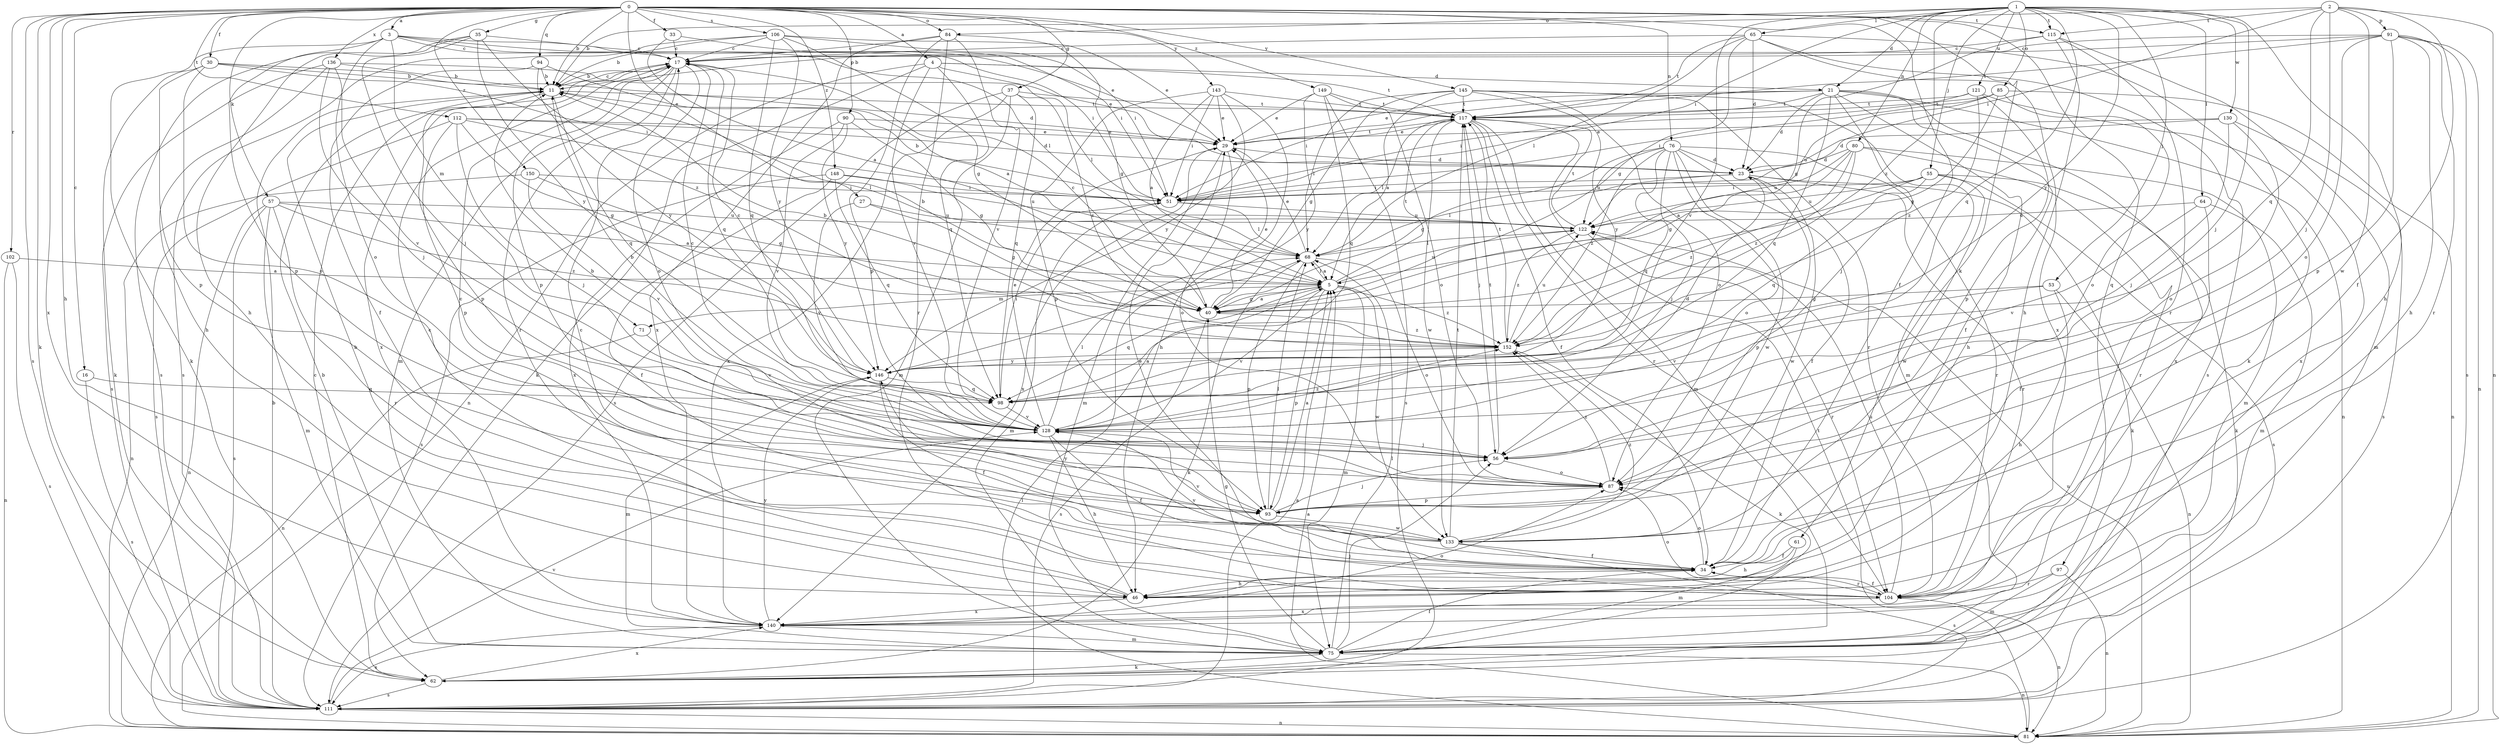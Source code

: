 strict digraph  {
0;
1;
2;
3;
4;
5;
11;
16;
17;
21;
23;
27;
29;
30;
33;
34;
35;
37;
40;
46;
51;
53;
55;
56;
57;
61;
62;
64;
65;
68;
71;
75;
76;
80;
81;
84;
85;
87;
90;
91;
93;
94;
97;
98;
102;
104;
106;
111;
112;
115;
117;
121;
122;
128;
130;
133;
136;
140;
143;
145;
146;
148;
149;
150;
152;
0 -> 3  [label=a];
0 -> 4  [label=a];
0 -> 11  [label=b];
0 -> 16  [label=c];
0 -> 27  [label=e];
0 -> 30  [label=f];
0 -> 33  [label=f];
0 -> 34  [label=f];
0 -> 35  [label=g];
0 -> 37  [label=g];
0 -> 46  [label=h];
0 -> 57  [label=k];
0 -> 61  [label=k];
0 -> 62  [label=k];
0 -> 76  [label=n];
0 -> 84  [label=o];
0 -> 90  [label=p];
0 -> 94  [label=q];
0 -> 97  [label=q];
0 -> 102  [label=r];
0 -> 106  [label=s];
0 -> 111  [label=s];
0 -> 112  [label=t];
0 -> 115  [label=t];
0 -> 136  [label=x];
0 -> 140  [label=x];
0 -> 143  [label=y];
0 -> 145  [label=y];
0 -> 148  [label=z];
0 -> 149  [label=z];
0 -> 150  [label=z];
1 -> 21  [label=d];
1 -> 46  [label=h];
1 -> 51  [label=i];
1 -> 53  [label=j];
1 -> 55  [label=j];
1 -> 56  [label=j];
1 -> 64  [label=l];
1 -> 65  [label=l];
1 -> 80  [label=n];
1 -> 84  [label=o];
1 -> 85  [label=o];
1 -> 98  [label=q];
1 -> 115  [label=t];
1 -> 121  [label=u];
1 -> 128  [label=v];
1 -> 130  [label=w];
1 -> 146  [label=y];
1 -> 152  [label=z];
2 -> 11  [label=b];
2 -> 34  [label=f];
2 -> 51  [label=i];
2 -> 56  [label=j];
2 -> 81  [label=n];
2 -> 91  [label=p];
2 -> 98  [label=q];
2 -> 115  [label=t];
2 -> 133  [label=w];
3 -> 17  [label=c];
3 -> 29  [label=e];
3 -> 51  [label=i];
3 -> 62  [label=k];
3 -> 68  [label=l];
3 -> 71  [label=m];
3 -> 87  [label=o];
3 -> 93  [label=p];
4 -> 21  [label=d];
4 -> 62  [label=k];
4 -> 68  [label=l];
4 -> 81  [label=n];
4 -> 98  [label=q];
4 -> 117  [label=t];
4 -> 128  [label=v];
5 -> 40  [label=g];
5 -> 68  [label=l];
5 -> 71  [label=m];
5 -> 75  [label=m];
5 -> 93  [label=p];
5 -> 98  [label=q];
5 -> 117  [label=t];
5 -> 122  [label=u];
5 -> 128  [label=v];
5 -> 133  [label=w];
5 -> 152  [label=z];
11 -> 17  [label=c];
11 -> 93  [label=p];
11 -> 98  [label=q];
11 -> 117  [label=t];
16 -> 98  [label=q];
16 -> 111  [label=s];
17 -> 11  [label=b];
17 -> 75  [label=m];
17 -> 87  [label=o];
17 -> 93  [label=p];
17 -> 98  [label=q];
17 -> 104  [label=r];
17 -> 140  [label=x];
21 -> 23  [label=d];
21 -> 29  [label=e];
21 -> 34  [label=f];
21 -> 46  [label=h];
21 -> 51  [label=i];
21 -> 56  [label=j];
21 -> 81  [label=n];
21 -> 98  [label=q];
21 -> 117  [label=t];
21 -> 140  [label=x];
23 -> 51  [label=i];
23 -> 62  [label=k];
23 -> 68  [label=l];
23 -> 93  [label=p];
23 -> 104  [label=r];
23 -> 133  [label=w];
27 -> 40  [label=g];
27 -> 122  [label=u];
27 -> 128  [label=v];
29 -> 23  [label=d];
29 -> 75  [label=m];
29 -> 87  [label=o];
29 -> 117  [label=t];
29 -> 140  [label=x];
30 -> 11  [label=b];
30 -> 23  [label=d];
30 -> 51  [label=i];
30 -> 62  [label=k];
30 -> 87  [label=o];
30 -> 93  [label=p];
33 -> 5  [label=a];
33 -> 17  [label=c];
33 -> 51  [label=i];
34 -> 29  [label=e];
34 -> 46  [label=h];
34 -> 87  [label=o];
34 -> 104  [label=r];
34 -> 128  [label=v];
35 -> 17  [label=c];
35 -> 46  [label=h];
35 -> 56  [label=j];
35 -> 111  [label=s];
35 -> 146  [label=y];
35 -> 152  [label=z];
37 -> 75  [label=m];
37 -> 98  [label=q];
37 -> 111  [label=s];
37 -> 117  [label=t];
37 -> 140  [label=x];
37 -> 152  [label=z];
40 -> 5  [label=a];
40 -> 11  [label=b];
40 -> 17  [label=c];
40 -> 29  [label=e];
40 -> 111  [label=s];
40 -> 152  [label=z];
46 -> 11  [label=b];
46 -> 17  [label=c];
46 -> 140  [label=x];
51 -> 11  [label=b];
51 -> 68  [label=l];
51 -> 75  [label=m];
51 -> 122  [label=u];
53 -> 40  [label=g];
53 -> 46  [label=h];
53 -> 81  [label=n];
53 -> 128  [label=v];
55 -> 51  [label=i];
55 -> 62  [label=k];
55 -> 98  [label=q];
55 -> 111  [label=s];
55 -> 122  [label=u];
55 -> 133  [label=w];
55 -> 152  [label=z];
56 -> 11  [label=b];
56 -> 87  [label=o];
56 -> 117  [label=t];
57 -> 5  [label=a];
57 -> 75  [label=m];
57 -> 81  [label=n];
57 -> 104  [label=r];
57 -> 111  [label=s];
57 -> 122  [label=u];
57 -> 152  [label=z];
61 -> 34  [label=f];
61 -> 46  [label=h];
61 -> 75  [label=m];
62 -> 17  [label=c];
62 -> 111  [label=s];
62 -> 140  [label=x];
64 -> 34  [label=f];
64 -> 75  [label=m];
64 -> 122  [label=u];
64 -> 128  [label=v];
65 -> 17  [label=c];
65 -> 23  [label=d];
65 -> 40  [label=g];
65 -> 62  [label=k];
65 -> 68  [label=l];
65 -> 111  [label=s];
65 -> 117  [label=t];
65 -> 140  [label=x];
68 -> 5  [label=a];
68 -> 29  [label=e];
68 -> 62  [label=k];
68 -> 87  [label=o];
68 -> 93  [label=p];
71 -> 81  [label=n];
71 -> 128  [label=v];
75 -> 11  [label=b];
75 -> 34  [label=f];
75 -> 40  [label=g];
75 -> 56  [label=j];
75 -> 62  [label=k];
75 -> 68  [label=l];
75 -> 81  [label=n];
76 -> 23  [label=d];
76 -> 34  [label=f];
76 -> 40  [label=g];
76 -> 56  [label=j];
76 -> 87  [label=o];
76 -> 98  [label=q];
76 -> 104  [label=r];
76 -> 122  [label=u];
76 -> 133  [label=w];
76 -> 152  [label=z];
80 -> 5  [label=a];
80 -> 23  [label=d];
80 -> 40  [label=g];
80 -> 75  [label=m];
80 -> 104  [label=r];
80 -> 122  [label=u];
80 -> 152  [label=z];
81 -> 5  [label=a];
81 -> 68  [label=l];
81 -> 117  [label=t];
81 -> 122  [label=u];
84 -> 17  [label=c];
84 -> 40  [label=g];
84 -> 93  [label=p];
84 -> 104  [label=r];
84 -> 128  [label=v];
84 -> 140  [label=x];
85 -> 40  [label=g];
85 -> 51  [label=i];
85 -> 81  [label=n];
85 -> 87  [label=o];
85 -> 117  [label=t];
85 -> 122  [label=u];
87 -> 93  [label=p];
87 -> 152  [label=z];
90 -> 29  [label=e];
90 -> 40  [label=g];
90 -> 128  [label=v];
90 -> 140  [label=x];
90 -> 146  [label=y];
91 -> 11  [label=b];
91 -> 17  [label=c];
91 -> 46  [label=h];
91 -> 81  [label=n];
91 -> 87  [label=o];
91 -> 93  [label=p];
91 -> 104  [label=r];
91 -> 111  [label=s];
91 -> 117  [label=t];
93 -> 5  [label=a];
93 -> 56  [label=j];
93 -> 68  [label=l];
93 -> 133  [label=w];
94 -> 5  [label=a];
94 -> 11  [label=b];
94 -> 34  [label=f];
94 -> 146  [label=y];
97 -> 75  [label=m];
97 -> 81  [label=n];
97 -> 104  [label=r];
98 -> 51  [label=i];
98 -> 128  [label=v];
102 -> 5  [label=a];
102 -> 81  [label=n];
102 -> 111  [label=s];
104 -> 17  [label=c];
104 -> 34  [label=f];
104 -> 81  [label=n];
104 -> 87  [label=o];
104 -> 122  [label=u];
104 -> 140  [label=x];
106 -> 11  [label=b];
106 -> 17  [label=c];
106 -> 29  [label=e];
106 -> 40  [label=g];
106 -> 51  [label=i];
106 -> 98  [label=q];
106 -> 111  [label=s];
106 -> 146  [label=y];
111 -> 5  [label=a];
111 -> 11  [label=b];
111 -> 81  [label=n];
111 -> 128  [label=v];
112 -> 23  [label=d];
112 -> 29  [label=e];
112 -> 40  [label=g];
112 -> 56  [label=j];
112 -> 68  [label=l];
112 -> 93  [label=p];
112 -> 111  [label=s];
115 -> 17  [label=c];
115 -> 40  [label=g];
115 -> 46  [label=h];
115 -> 75  [label=m];
115 -> 104  [label=r];
117 -> 29  [label=e];
117 -> 34  [label=f];
117 -> 56  [label=j];
117 -> 68  [label=l];
117 -> 75  [label=m];
117 -> 104  [label=r];
117 -> 133  [label=w];
121 -> 51  [label=i];
121 -> 93  [label=p];
121 -> 117  [label=t];
121 -> 140  [label=x];
121 -> 152  [label=z];
122 -> 68  [label=l];
122 -> 104  [label=r];
122 -> 117  [label=t];
122 -> 152  [label=z];
128 -> 5  [label=a];
128 -> 11  [label=b];
128 -> 17  [label=c];
128 -> 23  [label=d];
128 -> 29  [label=e];
128 -> 34  [label=f];
128 -> 46  [label=h];
128 -> 56  [label=j];
128 -> 68  [label=l];
128 -> 152  [label=z];
130 -> 23  [label=d];
130 -> 29  [label=e];
130 -> 56  [label=j];
130 -> 87  [label=o];
130 -> 111  [label=s];
133 -> 17  [label=c];
133 -> 34  [label=f];
133 -> 111  [label=s];
133 -> 117  [label=t];
133 -> 128  [label=v];
133 -> 146  [label=y];
133 -> 152  [label=z];
136 -> 11  [label=b];
136 -> 29  [label=e];
136 -> 46  [label=h];
136 -> 56  [label=j];
136 -> 111  [label=s];
136 -> 128  [label=v];
140 -> 75  [label=m];
140 -> 87  [label=o];
140 -> 111  [label=s];
140 -> 146  [label=y];
143 -> 5  [label=a];
143 -> 29  [label=e];
143 -> 46  [label=h];
143 -> 51  [label=i];
143 -> 93  [label=p];
143 -> 117  [label=t];
143 -> 146  [label=y];
145 -> 5  [label=a];
145 -> 40  [label=g];
145 -> 68  [label=l];
145 -> 75  [label=m];
145 -> 87  [label=o];
145 -> 104  [label=r];
145 -> 117  [label=t];
145 -> 146  [label=y];
146 -> 17  [label=c];
146 -> 34  [label=f];
146 -> 75  [label=m];
146 -> 98  [label=q];
148 -> 34  [label=f];
148 -> 51  [label=i];
148 -> 98  [label=q];
148 -> 111  [label=s];
148 -> 122  [label=u];
149 -> 29  [label=e];
149 -> 87  [label=o];
149 -> 98  [label=q];
149 -> 111  [label=s];
149 -> 117  [label=t];
149 -> 146  [label=y];
150 -> 40  [label=g];
150 -> 51  [label=i];
150 -> 81  [label=n];
150 -> 128  [label=v];
152 -> 11  [label=b];
152 -> 62  [label=k];
152 -> 117  [label=t];
152 -> 122  [label=u];
152 -> 146  [label=y];
}
